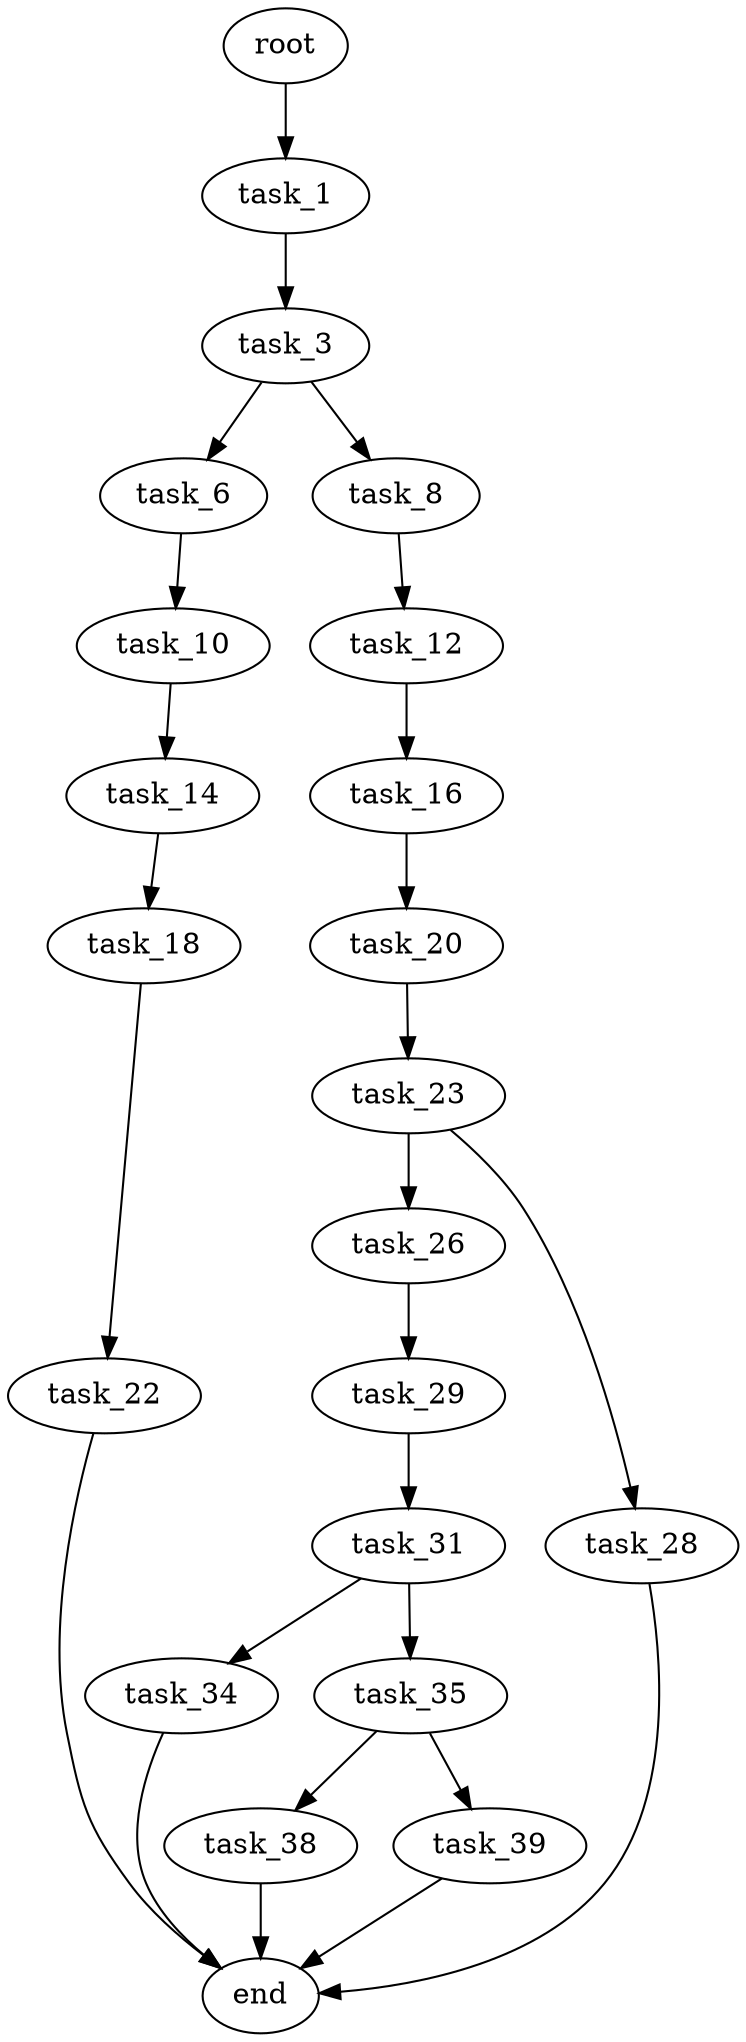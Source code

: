 digraph G {
  root [size="0.000000"];
  task_1 [size="1203211127208.000000"];
  task_3 [size="28480111377.000000"];
  task_6 [size="398545978242.000000"];
  task_8 [size="28991029248.000000"];
  task_10 [size="38000061466.000000"];
  task_12 [size="14067878350.000000"];
  task_14 [size="911313625850.000000"];
  task_16 [size="8589934592.000000"];
  task_18 [size="368293445632.000000"];
  task_20 [size="134217728000.000000"];
  task_22 [size="19960497306.000000"];
  task_23 [size="24698279544.000000"];
  end [size="0.000000"];
  task_26 [size="88264127792.000000"];
  task_28 [size="549755813888.000000"];
  task_29 [size="4815075638.000000"];
  task_31 [size="782757789696.000000"];
  task_34 [size="619526032.000000"];
  task_35 [size="49471237053.000000"];
  task_38 [size="368293445632.000000"];
  task_39 [size="11784064892.000000"];

  root -> task_1 [size="1.000000"];
  task_1 -> task_3 [size="838860800.000000"];
  task_3 -> task_6 [size="33554432.000000"];
  task_3 -> task_8 [size="33554432.000000"];
  task_6 -> task_10 [size="838860800.000000"];
  task_8 -> task_12 [size="75497472.000000"];
  task_10 -> task_14 [size="679477248.000000"];
  task_12 -> task_16 [size="838860800.000000"];
  task_14 -> task_18 [size="838860800.000000"];
  task_16 -> task_20 [size="33554432.000000"];
  task_18 -> task_22 [size="411041792.000000"];
  task_20 -> task_23 [size="209715200.000000"];
  task_22 -> end [size="1.000000"];
  task_23 -> task_26 [size="679477248.000000"];
  task_23 -> task_28 [size="679477248.000000"];
  task_26 -> task_29 [size="75497472.000000"];
  task_28 -> end [size="1.000000"];
  task_29 -> task_31 [size="301989888.000000"];
  task_31 -> task_34 [size="679477248.000000"];
  task_31 -> task_35 [size="679477248.000000"];
  task_34 -> end [size="1.000000"];
  task_35 -> task_38 [size="838860800.000000"];
  task_35 -> task_39 [size="838860800.000000"];
  task_38 -> end [size="1.000000"];
  task_39 -> end [size="1.000000"];
}
